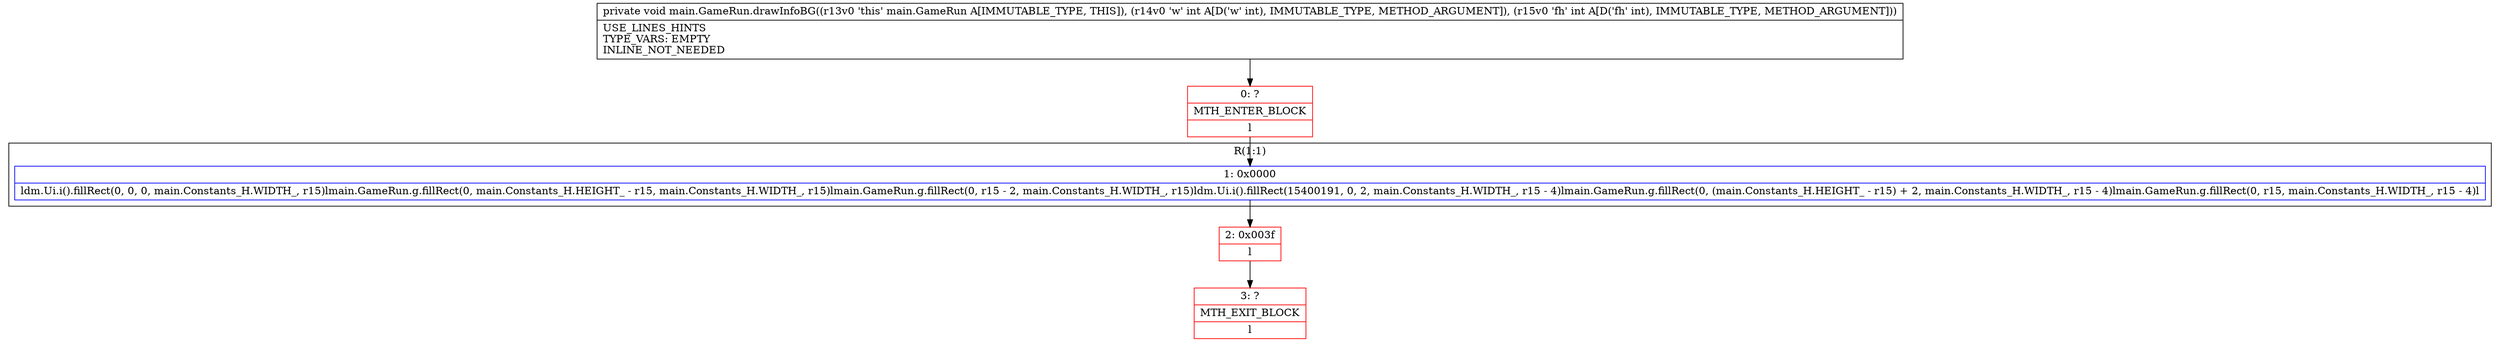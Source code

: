 digraph "CFG formain.GameRun.drawInfoBG(II)V" {
subgraph cluster_Region_1337299890 {
label = "R(1:1)";
node [shape=record,color=blue];
Node_1 [shape=record,label="{1\:\ 0x0000|ldm.Ui.i().fillRect(0, 0, 0, main.Constants_H.WIDTH_, r15)lmain.GameRun.g.fillRect(0, main.Constants_H.HEIGHT_ \- r15, main.Constants_H.WIDTH_, r15)lmain.GameRun.g.fillRect(0, r15 \- 2, main.Constants_H.WIDTH_, r15)ldm.Ui.i().fillRect(15400191, 0, 2, main.Constants_H.WIDTH_, r15 \- 4)lmain.GameRun.g.fillRect(0, (main.Constants_H.HEIGHT_ \- r15) + 2, main.Constants_H.WIDTH_, r15 \- 4)lmain.GameRun.g.fillRect(0, r15, main.Constants_H.WIDTH_, r15 \- 4)l}"];
}
Node_0 [shape=record,color=red,label="{0\:\ ?|MTH_ENTER_BLOCK\l|l}"];
Node_2 [shape=record,color=red,label="{2\:\ 0x003f|l}"];
Node_3 [shape=record,color=red,label="{3\:\ ?|MTH_EXIT_BLOCK\l|l}"];
MethodNode[shape=record,label="{private void main.GameRun.drawInfoBG((r13v0 'this' main.GameRun A[IMMUTABLE_TYPE, THIS]), (r14v0 'w' int A[D('w' int), IMMUTABLE_TYPE, METHOD_ARGUMENT]), (r15v0 'fh' int A[D('fh' int), IMMUTABLE_TYPE, METHOD_ARGUMENT]))  | USE_LINES_HINTS\lTYPE_VARS: EMPTY\lINLINE_NOT_NEEDED\l}"];
MethodNode -> Node_0;
Node_1 -> Node_2;
Node_0 -> Node_1;
Node_2 -> Node_3;
}

